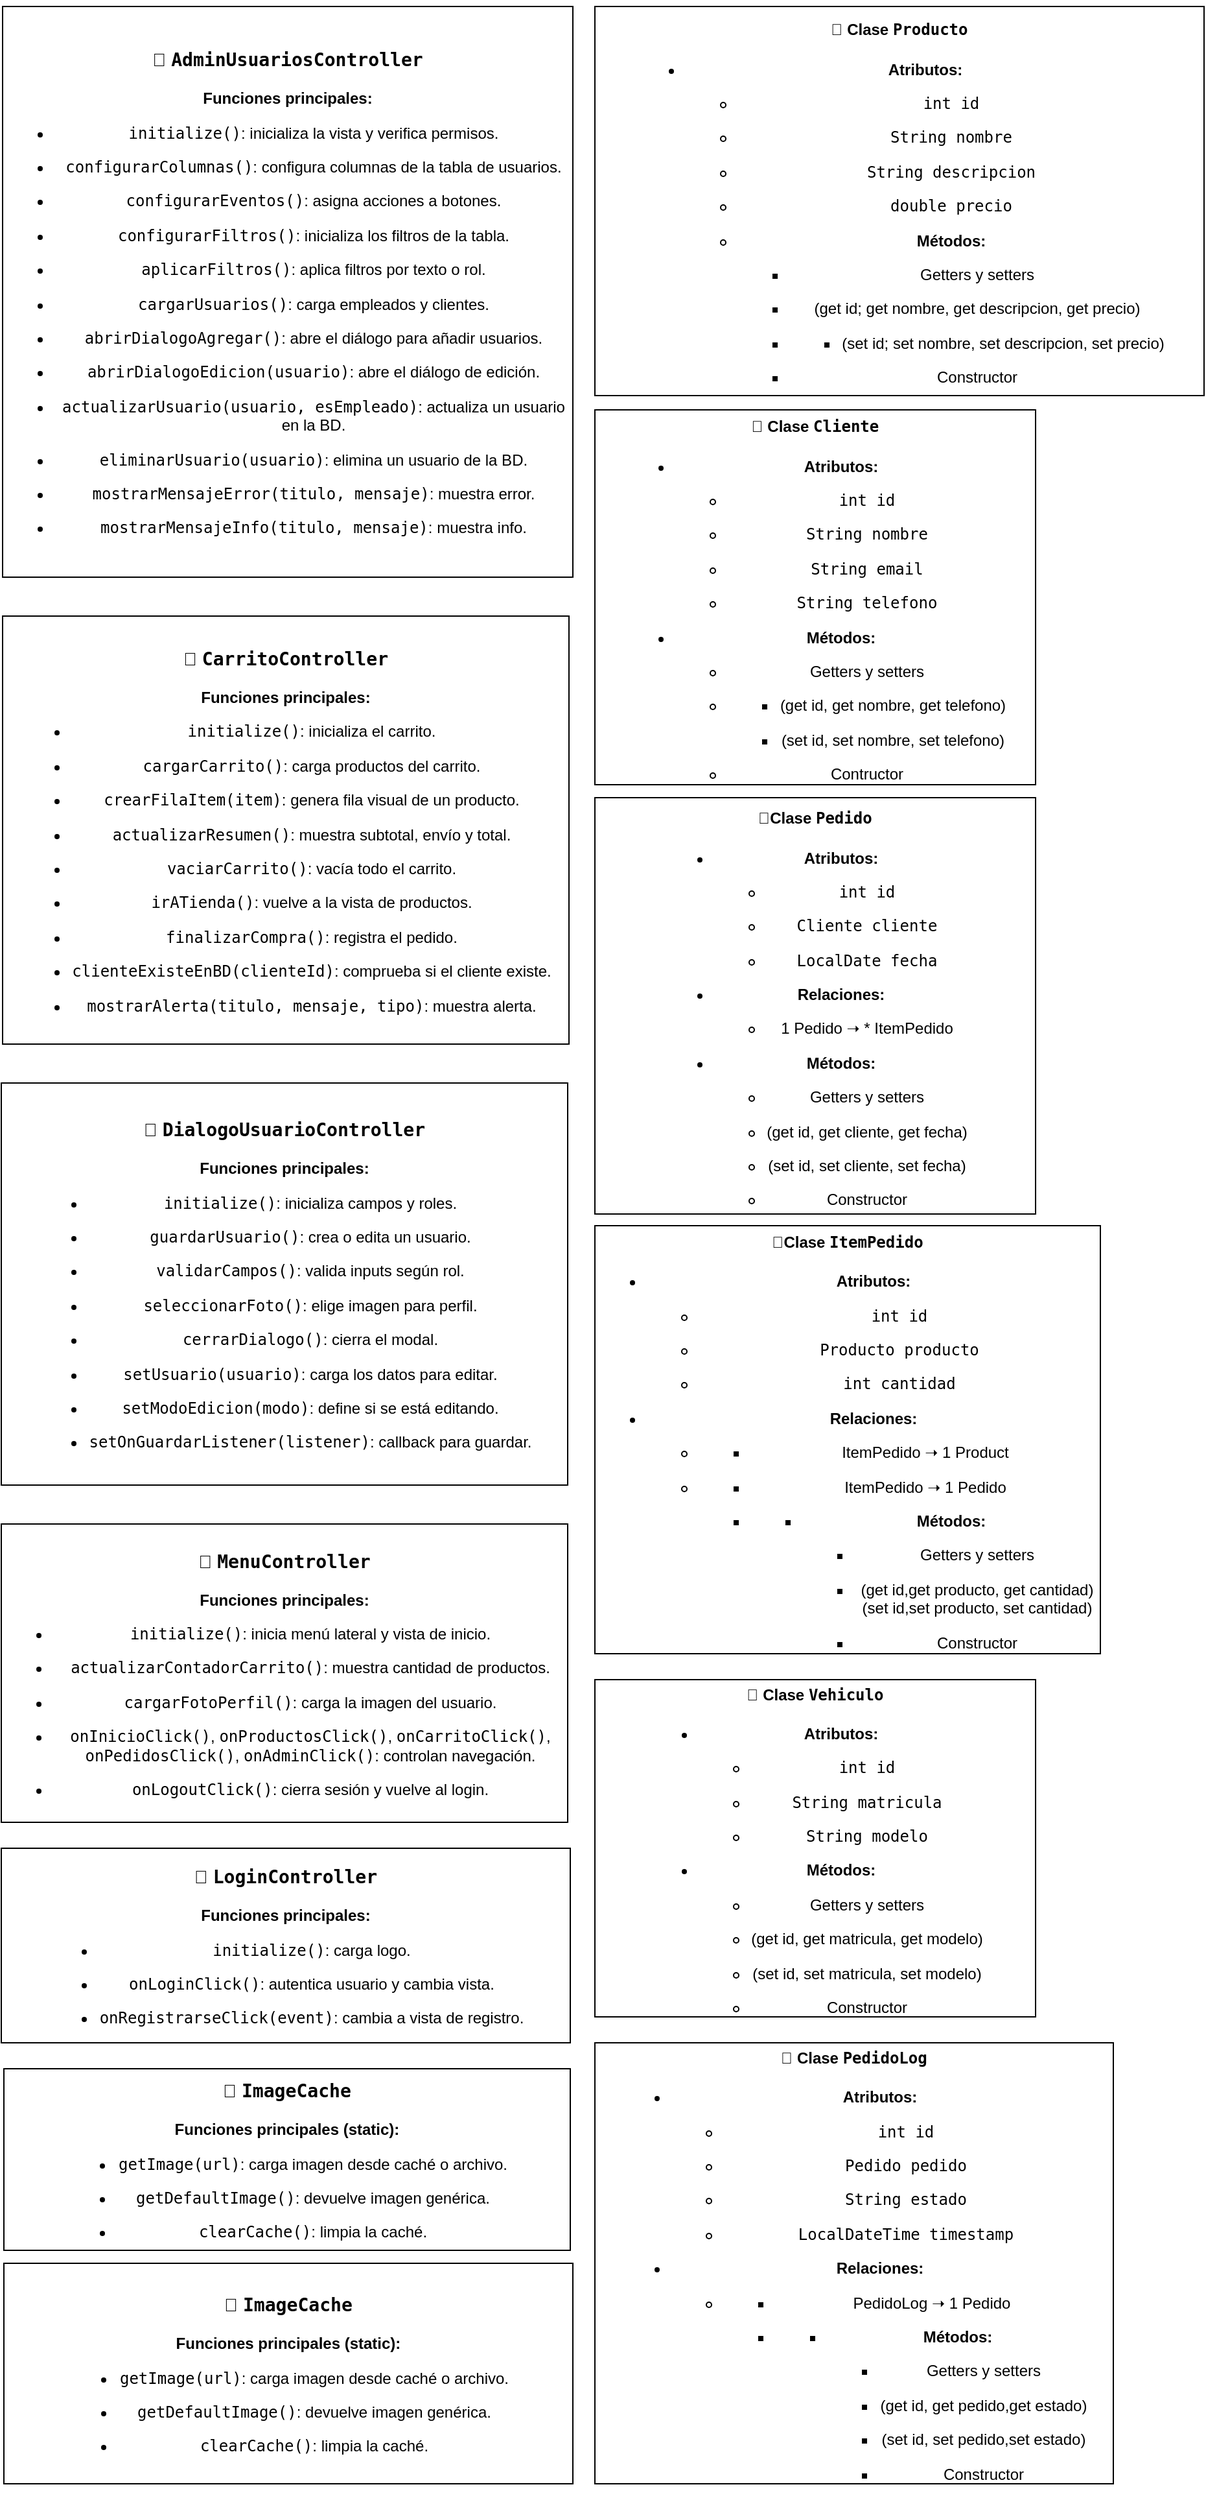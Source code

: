 <mxfile version="27.0.2">
  <diagram name="Página-1" id="1dRYaHKbqxav3jx4JAbZ">
    <mxGraphModel dx="3220" dy="4084" grid="1" gridSize="10" guides="1" tooltips="1" connect="1" arrows="1" fold="1" page="1" pageScale="1" pageWidth="827" pageHeight="1169" math="0" shadow="0">
      <root>
        <mxCell id="0" />
        <mxCell id="1" parent="0" />
        <mxCell id="FzE8s1yZVrFRxl1X2ZAz-1" value="&lt;h3 class=&quot;&quot; data-end=&quot;2597&quot; data-start=&quot;2578&quot;&gt;📘 &lt;code data-end=&quot;2597&quot; data-start=&quot;2585&quot;&gt;ImageCache&lt;/code&gt;&lt;/h3&gt;&lt;p class=&quot;&quot; data-end=&quot;2633&quot; data-start=&quot;2598&quot;&gt;&lt;strong data-end=&quot;2633&quot; data-start=&quot;2598&quot;&gt;Funciones principales (static):&lt;/strong&gt;&lt;/p&gt;&lt;ul data-end=&quot;2772&quot; data-start=&quot;2634&quot;&gt;&lt;li class=&quot;&quot; data-end=&quot;2688&quot; data-start=&quot;2634&quot;&gt;&lt;p class=&quot;&quot; data-end=&quot;2688&quot; data-start=&quot;2636&quot;&gt;&lt;code data-end=&quot;2651&quot; data-start=&quot;2636&quot;&gt;getImage(url)&lt;/code&gt;: carga imagen desde caché o archivo.&lt;/p&gt;&lt;/li&gt;&lt;li class=&quot;&quot; data-end=&quot;2737&quot; data-start=&quot;2689&quot;&gt;&lt;p class=&quot;&quot; data-end=&quot;2737&quot; data-start=&quot;2691&quot;&gt;&lt;code data-end=&quot;2710&quot; data-start=&quot;2691&quot;&gt;getDefaultImage()&lt;/code&gt;: devuelve imagen genérica.&lt;/p&gt;&lt;/li&gt;&lt;li class=&quot;&quot; data-end=&quot;2772&quot; data-start=&quot;2738&quot;&gt;&lt;p class=&quot;&quot; data-end=&quot;2772&quot; data-start=&quot;2740&quot;&gt;&lt;code data-end=&quot;2754&quot; data-start=&quot;2740&quot;&gt;clearCache()&lt;/code&gt;: limpia la caché.&lt;/p&gt;&lt;/li&gt;&lt;/ul&gt;" style="rounded=0;whiteSpace=wrap;html=1;" vertex="1" parent="1">
          <mxGeometry x="-826" y="360" width="439" height="170" as="geometry" />
        </mxCell>
        <mxCell id="FzE8s1yZVrFRxl1X2ZAz-2" value="&lt;h3 class=&quot;&quot; data-end=&quot;228&quot; data-start=&quot;196&quot;&gt;📘 &lt;code data-end=&quot;228&quot; data-start=&quot;203&quot;&gt;AdminUsuariosController&lt;/code&gt;&lt;/h3&gt;&lt;p class=&quot;&quot; data-end=&quot;255&quot; data-start=&quot;229&quot;&gt;&lt;strong data-end=&quot;255&quot; data-start=&quot;229&quot;&gt;Funciones principales:&lt;/strong&gt;&lt;/p&gt;&lt;ul data-end=&quot;974&quot; data-start=&quot;256&quot;&gt;&lt;li class=&quot;&quot; data-end=&quot;314&quot; data-start=&quot;256&quot;&gt;&lt;p class=&quot;&quot; data-end=&quot;314&quot; data-start=&quot;258&quot;&gt;&lt;code data-end=&quot;272&quot; data-start=&quot;258&quot;&gt;initialize()&lt;/code&gt;: inicializa la vista y verifica permisos.&lt;/p&gt;&lt;/li&gt;&lt;li class=&quot;&quot; data-end=&quot;384&quot; data-start=&quot;315&quot;&gt;&lt;p class=&quot;&quot; data-end=&quot;384&quot; data-start=&quot;317&quot;&gt;&lt;code data-end=&quot;339&quot; data-start=&quot;317&quot;&gt;configurarColumnas()&lt;/code&gt;: configura columnas de la tabla de usuarios.&lt;/p&gt;&lt;/li&gt;&lt;li class=&quot;&quot; data-end=&quot;436&quot; data-start=&quot;385&quot;&gt;&lt;p class=&quot;&quot; data-end=&quot;436&quot; data-start=&quot;387&quot;&gt;&lt;code data-end=&quot;408&quot; data-start=&quot;387&quot;&gt;configurarEventos()&lt;/code&gt;: asigna acciones a botones.&lt;/p&gt;&lt;/li&gt;&lt;li class=&quot;&quot; data-end=&quot;497&quot; data-start=&quot;437&quot;&gt;&lt;p class=&quot;&quot; data-end=&quot;497&quot; data-start=&quot;439&quot;&gt;&lt;code data-end=&quot;460&quot; data-start=&quot;439&quot;&gt;configurarFiltros()&lt;/code&gt;: inicializa los filtros de la tabla.&lt;/p&gt;&lt;/li&gt;&lt;li class=&quot;&quot; data-end=&quot;551&quot; data-start=&quot;498&quot;&gt;&lt;p class=&quot;&quot; data-end=&quot;551&quot; data-start=&quot;500&quot;&gt;&lt;code data-end=&quot;518&quot; data-start=&quot;500&quot;&gt;aplicarFiltros()&lt;/code&gt;: aplica filtros por texto o rol.&lt;/p&gt;&lt;/li&gt;&lt;li class=&quot;&quot; data-end=&quot;601&quot; data-start=&quot;552&quot;&gt;&lt;p class=&quot;&quot; data-end=&quot;601&quot; data-start=&quot;554&quot;&gt;&lt;code data-end=&quot;572&quot; data-start=&quot;554&quot;&gt;cargarUsuarios()&lt;/code&gt;: carga empleados y clientes.&lt;/p&gt;&lt;/li&gt;&lt;li class=&quot;&quot; data-end=&quot;666&quot; data-start=&quot;602&quot;&gt;&lt;p class=&quot;&quot; data-end=&quot;666&quot; data-start=&quot;604&quot;&gt;&lt;code data-end=&quot;627&quot; data-start=&quot;604&quot;&gt;abrirDialogoAgregar()&lt;/code&gt;: abre el diálogo para añadir usuarios.&lt;/p&gt;&lt;/li&gt;&lt;li class=&quot;&quot; data-end=&quot;728&quot; data-start=&quot;667&quot;&gt;&lt;p class=&quot;&quot; data-end=&quot;728&quot; data-start=&quot;669&quot;&gt;&lt;code data-end=&quot;699&quot; data-start=&quot;669&quot;&gt;abrirDialogoEdicion(usuario)&lt;/code&gt;: abre el diálogo de edición.&lt;/p&gt;&lt;/li&gt;&lt;li class=&quot;&quot; data-end=&quot;803&quot; data-start=&quot;729&quot;&gt;&lt;p class=&quot;&quot; data-end=&quot;803&quot; data-start=&quot;731&quot;&gt;&lt;code data-end=&quot;771&quot; data-start=&quot;731&quot;&gt;actualizarUsuario(usuario, esEmpleado)&lt;/code&gt;: actualiza un usuario en la BD.&lt;/p&gt;&lt;/li&gt;&lt;li class=&quot;&quot; data-end=&quot;862&quot; data-start=&quot;804&quot;&gt;&lt;p class=&quot;&quot; data-end=&quot;862&quot; data-start=&quot;806&quot;&gt;&lt;code data-end=&quot;832&quot; data-start=&quot;806&quot;&gt;eliminarUsuario(usuario)&lt;/code&gt;: elimina un usuario de la BD.&lt;/p&gt;&lt;/li&gt;&lt;li class=&quot;&quot; data-end=&quot;919&quot; data-start=&quot;863&quot;&gt;&lt;p class=&quot;&quot; data-end=&quot;919&quot; data-start=&quot;865&quot;&gt;&lt;code data-end=&quot;903&quot; data-start=&quot;865&quot;&gt;mostrarMensajeError(titulo, mensaje)&lt;/code&gt;: muestra error.&lt;/p&gt;&lt;/li&gt;&lt;li class=&quot;&quot; data-end=&quot;974&quot; data-start=&quot;920&quot;&gt;&lt;p class=&quot;&quot; data-end=&quot;974&quot; data-start=&quot;922&quot;&gt;&lt;code data-end=&quot;959&quot; data-start=&quot;922&quot;&gt;mostrarMensajeInfo(titulo, mensaje)&lt;/code&gt;: muestra info.&lt;/p&gt;&lt;/li&gt;&lt;/ul&gt;" style="rounded=0;whiteSpace=wrap;html=1;" vertex="1" parent="1">
          <mxGeometry x="-827" y="-1380" width="440" height="440" as="geometry" />
        </mxCell>
        <mxCell id="FzE8s1yZVrFRxl1X2ZAz-3" value="&lt;h3 class=&quot;&quot; data-end=&quot;1007&quot; data-start=&quot;981&quot;&gt;📘 &lt;code data-end=&quot;1007&quot; data-start=&quot;988&quot;&gt;CarritoController&lt;/code&gt;&lt;/h3&gt;&lt;p class=&quot;&quot; data-end=&quot;1034&quot; data-start=&quot;1008&quot;&gt;&lt;strong data-end=&quot;1034&quot; data-start=&quot;1008&quot;&gt;Funciones principales:&lt;/strong&gt;&lt;/p&gt;&lt;ul data-end=&quot;1503&quot; data-start=&quot;1035&quot;&gt;&lt;li class=&quot;&quot; data-end=&quot;1075&quot; data-start=&quot;1035&quot;&gt;&lt;p class=&quot;&quot; data-end=&quot;1075&quot; data-start=&quot;1037&quot;&gt;&lt;code data-end=&quot;1051&quot; data-start=&quot;1037&quot;&gt;initialize()&lt;/code&gt;: inicializa el carrito.&lt;/p&gt;&lt;/li&gt;&lt;li class=&quot;&quot; data-end=&quot;1125&quot; data-start=&quot;1076&quot;&gt;&lt;p class=&quot;&quot; data-end=&quot;1125&quot; data-start=&quot;1078&quot;&gt;&lt;code data-end=&quot;1095&quot; data-start=&quot;1078&quot;&gt;cargarCarrito()&lt;/code&gt;: carga productos del carrito.&lt;/p&gt;&lt;/li&gt;&lt;li class=&quot;&quot; data-end=&quot;1185&quot; data-start=&quot;1126&quot;&gt;&lt;p class=&quot;&quot; data-end=&quot;1185&quot; data-start=&quot;1128&quot;&gt;&lt;code data-end=&quot;1149&quot; data-start=&quot;1128&quot;&gt;crearFilaItem(item)&lt;/code&gt;: genera fila visual de un producto.&lt;/p&gt;&lt;/li&gt;&lt;li class=&quot;&quot; data-end=&quot;1243&quot; data-start=&quot;1186&quot;&gt;&lt;p class=&quot;&quot; data-end=&quot;1243&quot; data-start=&quot;1188&quot;&gt;&lt;code data-end=&quot;1209&quot; data-start=&quot;1188&quot;&gt;actualizarResumen()&lt;/code&gt;: muestra subtotal, envío y total.&lt;/p&gt;&lt;/li&gt;&lt;li class=&quot;&quot; data-end=&quot;1287&quot; data-start=&quot;1244&quot;&gt;&lt;p class=&quot;&quot; data-end=&quot;1287&quot; data-start=&quot;1246&quot;&gt;&lt;code data-end=&quot;1263&quot; data-start=&quot;1246&quot;&gt;vaciarCarrito()&lt;/code&gt;: vacía todo el carrito.&lt;/p&gt;&lt;/li&gt;&lt;li class=&quot;&quot; data-end=&quot;1336&quot; data-start=&quot;1288&quot;&gt;&lt;p class=&quot;&quot; data-end=&quot;1336&quot; data-start=&quot;1290&quot;&gt;&lt;code data-end=&quot;1303&quot; data-start=&quot;1290&quot;&gt;irATienda()&lt;/code&gt;: vuelve a la vista de productos.&lt;/p&gt;&lt;/li&gt;&lt;li class=&quot;&quot; data-end=&quot;1379&quot; data-start=&quot;1337&quot;&gt;&lt;p class=&quot;&quot; data-end=&quot;1379&quot; data-start=&quot;1339&quot;&gt;&lt;code data-end=&quot;1358&quot; data-start=&quot;1339&quot;&gt;finalizarCompra()&lt;/code&gt;: registra el pedido.&lt;/p&gt;&lt;/li&gt;&lt;li class=&quot;&quot; data-end=&quot;1445&quot; data-start=&quot;1380&quot;&gt;&lt;p class=&quot;&quot; data-end=&quot;1445&quot; data-start=&quot;1382&quot;&gt;&lt;code data-end=&quot;1412&quot; data-start=&quot;1382&quot;&gt;clienteExisteEnBD(clienteId)&lt;/code&gt;: comprueba si el cliente existe.&lt;/p&gt;&lt;/li&gt;&lt;li class=&quot;&quot; data-end=&quot;1503&quot; data-start=&quot;1446&quot;&gt;&lt;p class=&quot;&quot; data-end=&quot;1503&quot; data-start=&quot;1448&quot;&gt;&lt;code data-end=&quot;1486&quot; data-start=&quot;1448&quot;&gt;mostrarAlerta(titulo, mensaje, tipo)&lt;/code&gt;: muestra alerta.&lt;/p&gt;&lt;/li&gt;&lt;/ul&gt;" style="rounded=0;whiteSpace=wrap;html=1;" vertex="1" parent="1">
          <mxGeometry x="-827" y="-910" width="437" height="330" as="geometry" />
        </mxCell>
        <mxCell id="FzE8s1yZVrFRxl1X2ZAz-6" value="&lt;h3 class=&quot;&quot; data-end=&quot;1543&quot; data-start=&quot;1510&quot;&gt;📘 &lt;code data-end=&quot;1543&quot; data-start=&quot;1517&quot;&gt;DialogoUsuarioController&lt;/code&gt;&lt;/h3&gt;&lt;p class=&quot;&quot; data-end=&quot;1570&quot; data-start=&quot;1544&quot;&gt;&lt;strong data-end=&quot;1570&quot; data-start=&quot;1544&quot;&gt;Funciones principales:&lt;/strong&gt;&lt;/p&gt;&lt;ul data-end=&quot;1962&quot; data-start=&quot;1571&quot;&gt;&lt;li class=&quot;&quot; data-end=&quot;1615&quot; data-start=&quot;1571&quot;&gt;&lt;p class=&quot;&quot; data-end=&quot;1615&quot; data-start=&quot;1573&quot;&gt;&lt;code data-end=&quot;1587&quot; data-start=&quot;1573&quot;&gt;initialize()&lt;/code&gt;: inicializa campos y roles.&lt;/p&gt;&lt;/li&gt;&lt;li class=&quot;&quot; data-end=&quot;1662&quot; data-start=&quot;1616&quot;&gt;&lt;p class=&quot;&quot; data-end=&quot;1662&quot; data-start=&quot;1618&quot;&gt;&lt;code data-end=&quot;1636&quot; data-start=&quot;1618&quot;&gt;guardarUsuario()&lt;/code&gt;: crea o edita un usuario.&lt;/p&gt;&lt;/li&gt;&lt;li class=&quot;&quot; data-end=&quot;1708&quot; data-start=&quot;1663&quot;&gt;&lt;p class=&quot;&quot; data-end=&quot;1708&quot; data-start=&quot;1665&quot;&gt;&lt;code data-end=&quot;1682&quot; data-start=&quot;1665&quot;&gt;validarCampos()&lt;/code&gt;: valida inputs según rol.&lt;/p&gt;&lt;/li&gt;&lt;li class=&quot;&quot; data-end=&quot;1757&quot; data-start=&quot;1709&quot;&gt;&lt;p class=&quot;&quot; data-end=&quot;1757&quot; data-start=&quot;1711&quot;&gt;&lt;code data-end=&quot;1730&quot; data-start=&quot;1711&quot;&gt;seleccionarFoto()&lt;/code&gt;: elige imagen para perfil.&lt;/p&gt;&lt;/li&gt;&lt;li class=&quot;&quot; data-end=&quot;1795&quot; data-start=&quot;1758&quot;&gt;&lt;p class=&quot;&quot; data-end=&quot;1795&quot; data-start=&quot;1760&quot;&gt;&lt;code data-end=&quot;1777&quot; data-start=&quot;1760&quot;&gt;cerrarDialogo()&lt;/code&gt;: cierra el modal.&lt;/p&gt;&lt;/li&gt;&lt;li class=&quot;&quot; data-end=&quot;1849&quot; data-start=&quot;1796&quot;&gt;&lt;p class=&quot;&quot; data-end=&quot;1849&quot; data-start=&quot;1798&quot;&gt;&lt;code data-end=&quot;1819&quot; data-start=&quot;1798&quot;&gt;setUsuario(usuario)&lt;/code&gt;: carga los datos para editar.&lt;/p&gt;&lt;/li&gt;&lt;li class=&quot;&quot; data-end=&quot;1903&quot; data-start=&quot;1850&quot;&gt;&lt;p class=&quot;&quot; data-end=&quot;1903&quot; data-start=&quot;1852&quot;&gt;&lt;code data-end=&quot;1874&quot; data-start=&quot;1852&quot;&gt;setModoEdicion(modo)&lt;/code&gt;: define si se está editando.&lt;/p&gt;&lt;/li&gt;&lt;li class=&quot;&quot; data-end=&quot;1962&quot; data-start=&quot;1904&quot;&gt;&lt;p class=&quot;&quot; data-end=&quot;1962&quot; data-start=&quot;1906&quot;&gt;&lt;code data-end=&quot;1938&quot; data-start=&quot;1906&quot;&gt;setOnGuardarListener(listener)&lt;/code&gt;: callback para guardar.&lt;/p&gt;&lt;/li&gt;&lt;/ul&gt;" style="rounded=0;whiteSpace=wrap;html=1;" vertex="1" parent="1">
          <mxGeometry x="-828" y="-550" width="437" height="310" as="geometry" />
        </mxCell>
        <mxCell id="FzE8s1yZVrFRxl1X2ZAz-8" value="&lt;h3 class=&quot;&quot; data-end=&quot;1992&quot; data-start=&quot;1969&quot;&gt;📘 &lt;code data-end=&quot;1992&quot; data-start=&quot;1976&quot;&gt;MenuController&lt;/code&gt;&lt;/h3&gt;&lt;p class=&quot;&quot; data-end=&quot;2019&quot; data-start=&quot;1993&quot;&gt;&lt;strong data-end=&quot;2019&quot; data-start=&quot;1993&quot;&gt;Funciones principales:&lt;/strong&gt;&lt;/p&gt;&lt;ul data-end=&quot;2370&quot; data-start=&quot;2020&quot;&gt;&lt;li class=&quot;&quot; data-end=&quot;2076&quot; data-start=&quot;2020&quot;&gt;&lt;p class=&quot;&quot; data-end=&quot;2076&quot; data-start=&quot;2022&quot;&gt;&lt;code data-end=&quot;2036&quot; data-start=&quot;2022&quot;&gt;initialize()&lt;/code&gt;: inicia menú lateral y vista de inicio.&lt;/p&gt;&lt;/li&gt;&lt;li class=&quot;&quot; data-end=&quot;2140&quot; data-start=&quot;2077&quot;&gt;&lt;p class=&quot;&quot; data-end=&quot;2140&quot; data-start=&quot;2079&quot;&gt;&lt;code data-end=&quot;2108&quot; data-start=&quot;2079&quot;&gt;actualizarContadorCarrito()&lt;/code&gt;: muestra cantidad de productos.&lt;/p&gt;&lt;/li&gt;&lt;li class=&quot;&quot; data-end=&quot;2193&quot; data-start=&quot;2141&quot;&gt;&lt;p class=&quot;&quot; data-end=&quot;2193&quot; data-start=&quot;2143&quot;&gt;&lt;code data-end=&quot;2163&quot; data-start=&quot;2143&quot;&gt;cargarFotoPerfil()&lt;/code&gt;: carga la imagen del usuario.&lt;/p&gt;&lt;/li&gt;&lt;li class=&quot;&quot; data-end=&quot;2316&quot; data-start=&quot;2194&quot;&gt;&lt;p class=&quot;&quot; data-end=&quot;2316&quot; data-start=&quot;2196&quot;&gt;&lt;code data-end=&quot;2213&quot; data-start=&quot;2196&quot;&gt;onInicioClick()&lt;/code&gt;, &lt;code data-end=&quot;2235&quot; data-start=&quot;2215&quot;&gt;onProductosClick()&lt;/code&gt;, &lt;code data-end=&quot;2255&quot; data-start=&quot;2237&quot;&gt;onCarritoClick()&lt;/code&gt;, &lt;code data-end=&quot;2275&quot; data-start=&quot;2257&quot;&gt;onPedidosClick()&lt;/code&gt;, &lt;code data-end=&quot;2293&quot; data-start=&quot;2277&quot;&gt;onAdminClick()&lt;/code&gt;: controlan navegación.&lt;/p&gt;&lt;/li&gt;&lt;li class=&quot;&quot; data-end=&quot;2370&quot; data-start=&quot;2317&quot;&gt;&lt;p class=&quot;&quot; data-end=&quot;2370&quot; data-start=&quot;2319&quot;&gt;&lt;code data-end=&quot;2336&quot; data-start=&quot;2319&quot;&gt;onLogoutClick()&lt;/code&gt;: cierra sesión y vuelve al login.&lt;/p&gt;&lt;/li&gt;&lt;/ul&gt;" style="rounded=0;whiteSpace=wrap;html=1;" vertex="1" parent="1">
          <mxGeometry x="-828" y="-210" width="437" height="230" as="geometry" />
        </mxCell>
        <mxCell id="FzE8s1yZVrFRxl1X2ZAz-9" value="&lt;h3 class=&quot;&quot; data-end=&quot;2401&quot; data-start=&quot;2377&quot;&gt;📘 &lt;code data-end=&quot;2401&quot; data-start=&quot;2384&quot;&gt;LoginController&lt;/code&gt;&lt;/h3&gt;&lt;p class=&quot;&quot; data-end=&quot;2428&quot; data-start=&quot;2402&quot;&gt;&lt;strong data-end=&quot;2428&quot; data-start=&quot;2402&quot;&gt;Funciones principales:&lt;/strong&gt;&lt;/p&gt;&lt;ul data-end=&quot;2571&quot; data-start=&quot;2429&quot;&gt;&lt;li class=&quot;&quot; data-end=&quot;2458&quot; data-start=&quot;2429&quot;&gt;&lt;p class=&quot;&quot; data-end=&quot;2458&quot; data-start=&quot;2431&quot;&gt;&lt;code data-end=&quot;2445&quot; data-start=&quot;2431&quot;&gt;initialize()&lt;/code&gt;: carga logo.&lt;/p&gt;&lt;/li&gt;&lt;li class=&quot;&quot; data-end=&quot;2512&quot; data-start=&quot;2459&quot;&gt;&lt;p class=&quot;&quot; data-end=&quot;2512&quot; data-start=&quot;2461&quot;&gt;&lt;code data-end=&quot;2477&quot; data-start=&quot;2461&quot;&gt;onLoginClick()&lt;/code&gt;: autentica usuario y cambia vista.&lt;/p&gt;&lt;/li&gt;&lt;li class=&quot;&quot; data-end=&quot;2571&quot; data-start=&quot;2513&quot;&gt;&lt;p class=&quot;&quot; data-end=&quot;2571&quot; data-start=&quot;2515&quot;&gt;&lt;code data-end=&quot;2542&quot; data-start=&quot;2515&quot;&gt;onRegistrarseClick(event)&lt;/code&gt;: cambia a vista de registro.&lt;/p&gt;&lt;/li&gt;&lt;/ul&gt;" style="rounded=0;whiteSpace=wrap;html=1;" vertex="1" parent="1">
          <mxGeometry x="-828" y="40" width="439" height="150" as="geometry" />
        </mxCell>
        <mxCell id="FzE8s1yZVrFRxl1X2ZAz-10" value="&lt;h3 class=&quot;&quot; data-end=&quot;2597&quot; data-start=&quot;2578&quot;&gt;📘 &lt;code data-end=&quot;2597&quot; data-start=&quot;2585&quot;&gt;ImageCache&lt;/code&gt;&lt;/h3&gt;&lt;p class=&quot;&quot; data-end=&quot;2633&quot; data-start=&quot;2598&quot;&gt;&lt;strong data-end=&quot;2633&quot; data-start=&quot;2598&quot;&gt;Funciones principales (static):&lt;/strong&gt;&lt;/p&gt;&lt;ul data-end=&quot;2772&quot; data-start=&quot;2634&quot;&gt;&lt;li class=&quot;&quot; data-end=&quot;2688&quot; data-start=&quot;2634&quot;&gt;&lt;p class=&quot;&quot; data-end=&quot;2688&quot; data-start=&quot;2636&quot;&gt;&lt;code data-end=&quot;2651&quot; data-start=&quot;2636&quot;&gt;getImage(url)&lt;/code&gt;: carga imagen desde caché o archivo.&lt;/p&gt;&lt;/li&gt;&lt;li class=&quot;&quot; data-end=&quot;2737&quot; data-start=&quot;2689&quot;&gt;&lt;p class=&quot;&quot; data-end=&quot;2737&quot; data-start=&quot;2691&quot;&gt;&lt;code data-end=&quot;2710&quot; data-start=&quot;2691&quot;&gt;getDefaultImage()&lt;/code&gt;: devuelve imagen genérica.&lt;/p&gt;&lt;/li&gt;&lt;li class=&quot;&quot; data-end=&quot;2772&quot; data-start=&quot;2738&quot;&gt;&lt;p class=&quot;&quot; data-end=&quot;2772&quot; data-start=&quot;2740&quot;&gt;&lt;code data-end=&quot;2754&quot; data-start=&quot;2740&quot;&gt;clearCache()&lt;/code&gt;: limpia la caché.&lt;/p&gt;&lt;/li&gt;&lt;/ul&gt;" style="rounded=0;whiteSpace=wrap;html=1;" vertex="1" parent="1">
          <mxGeometry x="-826" y="210" width="437" height="140" as="geometry" />
        </mxCell>
        <mxCell id="FzE8s1yZVrFRxl1X2ZAz-11" value="&lt;h4 class=&quot;&quot; data-end=&quot;341&quot; data-start=&quot;317&quot;&gt;📘 Clase &lt;code data-end=&quot;341&quot; data-start=&quot;331&quot;&gt;Producto&lt;/code&gt;&lt;/h4&gt;&lt;ul data-end=&quot;473&quot; data-start=&quot;342&quot;&gt;&lt;li class=&quot;&quot; data-end=&quot;436&quot; data-start=&quot;342&quot;&gt;&lt;p class=&quot;&quot; data-end=&quot;358&quot; data-start=&quot;344&quot;&gt;&lt;strong data-end=&quot;358&quot; data-start=&quot;344&quot;&gt;Atributos:&lt;/strong&gt;&lt;/p&gt;&lt;ul data-end=&quot;436&quot; data-start=&quot;361&quot;&gt;&lt;li class=&quot;&quot; data-end=&quot;371&quot; data-start=&quot;361&quot;&gt;&lt;p class=&quot;&quot; data-end=&quot;371&quot; data-start=&quot;363&quot;&gt;&lt;code data-end=&quot;371&quot; data-start=&quot;363&quot;&gt;int id&lt;/code&gt;&lt;/p&gt;&lt;/li&gt;&lt;li class=&quot;&quot; data-end=&quot;391&quot; data-start=&quot;374&quot;&gt;&lt;p class=&quot;&quot; data-end=&quot;391&quot; data-start=&quot;376&quot;&gt;&lt;code data-end=&quot;391&quot; data-start=&quot;376&quot;&gt;String nombre&lt;/code&gt;&lt;/p&gt;&lt;/li&gt;&lt;li class=&quot;&quot; data-end=&quot;416&quot; data-start=&quot;394&quot;&gt;&lt;p class=&quot;&quot; data-end=&quot;416&quot; data-start=&quot;396&quot;&gt;&lt;code data-end=&quot;416&quot; data-start=&quot;396&quot;&gt;String descripcion&lt;/code&gt;&lt;/p&gt;&lt;/li&gt;&lt;li class=&quot;&quot; data-end=&quot;436&quot; data-start=&quot;419&quot;&gt;&lt;p class=&quot;&quot; data-end=&quot;436&quot; data-start=&quot;421&quot;&gt;&lt;code data-end=&quot;436&quot; data-start=&quot;421&quot;&gt;double precio&lt;/code&gt;&lt;/p&gt;&lt;/li&gt;&lt;li class=&quot;&quot; data-end=&quot;436&quot; data-start=&quot;419&quot;&gt;&lt;p class=&quot;&quot; data-end=&quot;451&quot; data-start=&quot;439&quot;&gt;&lt;strong data-end=&quot;451&quot; data-start=&quot;439&quot;&gt;Métodos:&lt;/strong&gt;&lt;/p&gt;&lt;ul data-end=&quot;473&quot; data-start=&quot;454&quot;&gt;&lt;li class=&quot;&quot; data-end=&quot;473&quot; data-start=&quot;454&quot;&gt;&lt;p class=&quot;&quot; data-end=&quot;473&quot; data-start=&quot;456&quot;&gt;Getters y setters&lt;/p&gt;&lt;/li&gt;&lt;li class=&quot;&quot; data-end=&quot;473&quot; data-start=&quot;454&quot;&gt;&lt;p class=&quot;&quot; data-end=&quot;473&quot; data-start=&quot;456&quot;&gt;(get id; get nombre, get descripcion, get precio)&lt;/p&gt;&lt;/li&gt;&lt;li class=&quot;&quot; data-end=&quot;473&quot; data-start=&quot;454&quot;&gt;&lt;ul data-end=&quot;473&quot; data-start=&quot;454&quot;&gt;&lt;li class=&quot;&quot; data-end=&quot;473&quot; data-start=&quot;454&quot;&gt;&lt;p class=&quot;&quot; data-end=&quot;473&quot; data-start=&quot;456&quot;&gt;(set id; set nombre, set descripcion, set precio)&lt;/p&gt;&lt;/li&gt;&lt;/ul&gt;&lt;/li&gt;&lt;li class=&quot;&quot; data-end=&quot;473&quot; data-start=&quot;454&quot;&gt;&lt;p class=&quot;&quot; data-end=&quot;473&quot; data-start=&quot;456&quot;&gt;Constructor&lt;/p&gt;&lt;/li&gt;&lt;/ul&gt;&lt;/li&gt;&lt;/ul&gt;&lt;/li&gt;&lt;/ul&gt;" style="rounded=0;whiteSpace=wrap;html=1;" vertex="1" parent="1">
          <mxGeometry x="-370" y="-1380" width="470" height="300" as="geometry" />
        </mxCell>
        <mxCell id="FzE8s1yZVrFRxl1X2ZAz-12" value="&lt;h4 class=&quot;&quot; data-end=&quot;498&quot; data-start=&quot;475&quot;&gt;📘 Clase &lt;code data-end=&quot;498&quot; data-start=&quot;489&quot;&gt;Cliente&lt;/code&gt;&lt;/h4&gt;&lt;ul data-end=&quot;626&quot; data-start=&quot;499&quot;&gt;&lt;li class=&quot;&quot; data-end=&quot;589&quot; data-start=&quot;499&quot;&gt;&lt;p class=&quot;&quot; data-end=&quot;515&quot; data-start=&quot;501&quot;&gt;&lt;strong data-end=&quot;515&quot; data-start=&quot;501&quot;&gt;Atributos:&lt;/strong&gt;&lt;/p&gt;&lt;ul data-end=&quot;589&quot; data-start=&quot;518&quot;&gt;&lt;li class=&quot;&quot; data-end=&quot;528&quot; data-start=&quot;518&quot;&gt;&lt;p class=&quot;&quot; data-end=&quot;528&quot; data-start=&quot;520&quot;&gt;&lt;code data-end=&quot;528&quot; data-start=&quot;520&quot;&gt;int id&lt;/code&gt;&lt;/p&gt;&lt;/li&gt;&lt;li class=&quot;&quot; data-end=&quot;548&quot; data-start=&quot;531&quot;&gt;&lt;p class=&quot;&quot; data-end=&quot;548&quot; data-start=&quot;533&quot;&gt;&lt;code data-end=&quot;548&quot; data-start=&quot;533&quot;&gt;String nombre&lt;/code&gt;&lt;/p&gt;&lt;/li&gt;&lt;li class=&quot;&quot; data-end=&quot;567&quot; data-start=&quot;551&quot;&gt;&lt;p class=&quot;&quot; data-end=&quot;567&quot; data-start=&quot;553&quot;&gt;&lt;code data-end=&quot;567&quot; data-start=&quot;553&quot;&gt;String email&lt;/code&gt;&lt;/p&gt;&lt;/li&gt;&lt;li class=&quot;&quot; data-end=&quot;589&quot; data-start=&quot;570&quot;&gt;&lt;p class=&quot;&quot; data-end=&quot;589&quot; data-start=&quot;572&quot;&gt;&lt;code data-end=&quot;589&quot; data-start=&quot;572&quot;&gt;String telefono&lt;/code&gt;&lt;/p&gt;&lt;/li&gt;&lt;/ul&gt;&lt;/li&gt;&lt;li class=&quot;&quot; data-end=&quot;626&quot; data-start=&quot;590&quot;&gt;&lt;p class=&quot;&quot; data-end=&quot;604&quot; data-start=&quot;592&quot;&gt;&lt;strong data-end=&quot;604&quot; data-start=&quot;592&quot;&gt;Métodos:&lt;/strong&gt;&lt;/p&gt;&lt;ul data-end=&quot;626&quot; data-start=&quot;607&quot;&gt;&lt;li class=&quot;&quot; data-end=&quot;626&quot; data-start=&quot;607&quot;&gt;&lt;p class=&quot;&quot; data-end=&quot;626&quot; data-start=&quot;609&quot;&gt;Getters y setters&lt;/p&gt;&lt;/li&gt;&lt;li class=&quot;&quot; data-end=&quot;626&quot; data-start=&quot;607&quot;&gt;&lt;ul data-end=&quot;807&quot; data-start=&quot;788&quot;&gt;&lt;li class=&quot;&quot; data-end=&quot;807&quot; data-start=&quot;788&quot;&gt;&lt;p class=&quot;&quot; data-end=&quot;807&quot; data-start=&quot;790&quot;&gt;(get id, get nombre, get telefono)&lt;/p&gt;&lt;/li&gt;&lt;li class=&quot;&quot; data-end=&quot;807&quot; data-start=&quot;788&quot;&gt;&lt;p class=&quot;&quot; data-end=&quot;807&quot; data-start=&quot;790&quot;&gt;&lt;span style=&quot;background-color: transparent; color: light-dark(rgb(0, 0, 0), rgb(255, 255, 255));&quot;&gt;(set id, set nombre, set telefono)&lt;/span&gt;&lt;/p&gt;&lt;/li&gt;&lt;/ul&gt;&lt;/li&gt;&lt;li class=&quot;&quot; data-end=&quot;626&quot; data-start=&quot;607&quot;&gt;&lt;p class=&quot;&quot; data-end=&quot;626&quot; data-start=&quot;609&quot;&gt;Contructor&lt;/p&gt;&lt;/li&gt;&lt;/ul&gt;&lt;/li&gt;&lt;/ul&gt;" style="rounded=0;whiteSpace=wrap;html=1;" vertex="1" parent="1">
          <mxGeometry x="-370" y="-1069" width="340" height="289" as="geometry" />
        </mxCell>
        <mxCell id="FzE8s1yZVrFRxl1X2ZAz-14" value="&lt;h4 class=&quot;&quot; data-end=&quot;650&quot; data-start=&quot;628&quot;&gt;&lt;span style=&quot;background-color: transparent; color: light-dark(rgb(0, 0, 0), rgb(255, 255, 255)); font-weight: normal;&quot;&gt;📘&lt;/span&gt;Clase &lt;code data-end=&quot;650&quot; data-start=&quot;642&quot;&gt;Pedido&lt;/code&gt;&lt;/h4&gt;&lt;ul data-end=&quot;807&quot; data-start=&quot;651&quot;&gt;&lt;li class=&quot;&quot; data-end=&quot;724&quot; data-start=&quot;651&quot;&gt;&lt;p class=&quot;&quot; data-end=&quot;667&quot; data-start=&quot;653&quot;&gt;&lt;strong data-end=&quot;667&quot; data-start=&quot;653&quot;&gt;Atributos:&lt;/strong&gt;&lt;/p&gt;&lt;ul data-end=&quot;724&quot; data-start=&quot;670&quot;&gt;&lt;li class=&quot;&quot; data-end=&quot;680&quot; data-start=&quot;670&quot;&gt;&lt;p class=&quot;&quot; data-end=&quot;680&quot; data-start=&quot;672&quot;&gt;&lt;code data-end=&quot;680&quot; data-start=&quot;672&quot;&gt;int id&lt;/code&gt;&lt;/p&gt;&lt;/li&gt;&lt;li class=&quot;&quot; data-end=&quot;702&quot; data-start=&quot;683&quot;&gt;&lt;p class=&quot;&quot; data-end=&quot;702&quot; data-start=&quot;685&quot;&gt;&lt;code data-end=&quot;702&quot; data-start=&quot;685&quot;&gt;Cliente cliente&lt;/code&gt;&lt;/p&gt;&lt;/li&gt;&lt;li class=&quot;&quot; data-end=&quot;724&quot; data-start=&quot;705&quot;&gt;&lt;p class=&quot;&quot; data-end=&quot;724&quot; data-start=&quot;707&quot;&gt;&lt;code data-end=&quot;724&quot; data-start=&quot;707&quot;&gt;LocalDate fecha&lt;/code&gt;&lt;/p&gt;&lt;/li&gt;&lt;/ul&gt;&lt;/li&gt;&lt;li class=&quot;&quot; data-end=&quot;770&quot; data-start=&quot;725&quot;&gt;&lt;p class=&quot;&quot; data-end=&quot;742&quot; data-start=&quot;727&quot;&gt;&lt;strong data-end=&quot;742&quot; data-start=&quot;727&quot;&gt;Relaciones:&lt;/strong&gt;&lt;/p&gt;&lt;ul data-end=&quot;770&quot; data-start=&quot;745&quot;&gt;&lt;li class=&quot;&quot; data-end=&quot;770&quot; data-start=&quot;745&quot;&gt;&lt;p class=&quot;&quot; data-end=&quot;770&quot; data-start=&quot;747&quot;&gt;1 Pedido ➝ * ItemPedido&lt;/p&gt;&lt;/li&gt;&lt;/ul&gt;&lt;/li&gt;&lt;li class=&quot;&quot; data-end=&quot;807&quot; data-start=&quot;771&quot;&gt;&lt;p class=&quot;&quot; data-end=&quot;785&quot; data-start=&quot;773&quot;&gt;&lt;strong data-end=&quot;785&quot; data-start=&quot;773&quot;&gt;Métodos:&lt;/strong&gt;&lt;/p&gt;&lt;ul data-end=&quot;807&quot; data-start=&quot;788&quot;&gt;&lt;li class=&quot;&quot; data-end=&quot;807&quot; data-start=&quot;788&quot;&gt;&lt;p class=&quot;&quot; data-end=&quot;807&quot; data-start=&quot;790&quot;&gt;Getters y setters&lt;/p&gt;&lt;/li&gt;&lt;li class=&quot;&quot; data-end=&quot;807&quot; data-start=&quot;788&quot;&gt;&lt;p class=&quot;&quot; data-end=&quot;807&quot; data-start=&quot;790&quot;&gt;(get id, get cliente, get fecha)&lt;/p&gt;&lt;/li&gt;&lt;li class=&quot;&quot; data-end=&quot;807&quot; data-start=&quot;788&quot;&gt;&lt;p class=&quot;&quot; data-end=&quot;807&quot; data-start=&quot;790&quot;&gt;&lt;span style=&quot;background-color: transparent; color: light-dark(rgb(0, 0, 0), rgb(255, 255, 255));&quot;&gt;(set id, set cliente, set fecha)&lt;/span&gt;&lt;/p&gt;&lt;/li&gt;&lt;li class=&quot;&quot; data-end=&quot;807&quot; data-start=&quot;788&quot;&gt;&lt;p class=&quot;&quot; data-end=&quot;807&quot; data-start=&quot;790&quot;&gt;Constructor&lt;/p&gt;&lt;/li&gt;&lt;/ul&gt;&lt;/li&gt;&lt;/ul&gt;" style="rounded=0;whiteSpace=wrap;html=1;" vertex="1" parent="1">
          <mxGeometry x="-370" y="-770" width="340" height="321" as="geometry" />
        </mxCell>
        <mxCell id="FzE8s1yZVrFRxl1X2ZAz-15" value="&lt;h4 class=&quot;&quot; data-end=&quot;835&quot; data-start=&quot;809&quot;&gt;&lt;span style=&quot;background-color: transparent; color: light-dark(rgb(0, 0, 0), rgb(255, 255, 255)); font-weight: normal;&quot;&gt;📘&lt;/span&gt;Clase &lt;code data-end=&quot;835&quot; data-start=&quot;823&quot;&gt;ItemPedido&lt;/code&gt;&lt;/h4&gt;&lt;ul data-end=&quot;984&quot; data-start=&quot;836&quot;&gt;&lt;li class=&quot;&quot; data-end=&quot;908&quot; data-start=&quot;836&quot;&gt;&lt;p class=&quot;&quot; data-end=&quot;852&quot; data-start=&quot;838&quot;&gt;&lt;strong data-end=&quot;852&quot; data-start=&quot;838&quot;&gt;Atributos:&lt;/strong&gt;&lt;/p&gt;&lt;ul data-end=&quot;908&quot; data-start=&quot;855&quot;&gt;&lt;li class=&quot;&quot; data-end=&quot;865&quot; data-start=&quot;855&quot;&gt;&lt;p class=&quot;&quot; data-end=&quot;865&quot; data-start=&quot;857&quot;&gt;&lt;code data-end=&quot;865&quot; data-start=&quot;857&quot;&gt;int id&lt;/code&gt;&lt;/p&gt;&lt;/li&gt;&lt;li class=&quot;&quot; data-end=&quot;889&quot; data-start=&quot;868&quot;&gt;&lt;p class=&quot;&quot; data-end=&quot;889&quot; data-start=&quot;870&quot;&gt;&lt;code data-end=&quot;889&quot; data-start=&quot;870&quot;&gt;Producto producto&lt;/code&gt;&lt;/p&gt;&lt;/li&gt;&lt;li class=&quot;&quot; data-end=&quot;908&quot; data-start=&quot;892&quot;&gt;&lt;p class=&quot;&quot; data-end=&quot;908&quot; data-start=&quot;894&quot;&gt;&lt;code data-end=&quot;908&quot; data-start=&quot;894&quot;&gt;int cantidad&lt;/code&gt;&lt;/p&gt;&lt;/li&gt;&lt;/ul&gt;&lt;/li&gt;&lt;li class=&quot;&quot; data-end=&quot;984&quot; data-start=&quot;909&quot;&gt;&lt;p class=&quot;&quot; data-end=&quot;926&quot; data-start=&quot;911&quot;&gt;&lt;strong data-end=&quot;926&quot; data-start=&quot;911&quot;&gt;Relaciones:&lt;/strong&gt;&lt;/p&gt;&lt;ul data-end=&quot;984&quot; data-start=&quot;929&quot;&gt;&lt;li class=&quot;&quot; data-end=&quot;956&quot; data-start=&quot;929&quot;&gt;&lt;ul data-end=&quot;956&quot; data-start=&quot;931&quot;&gt;&lt;li class=&quot;&quot; data-end=&quot;956&quot; data-start=&quot;931&quot;&gt;&lt;p class=&quot;&quot; data-end=&quot;956&quot; data-start=&quot;933&quot;&gt;ItemPedido ➝ 1 Product&lt;/p&gt;&lt;/li&gt;&lt;/ul&gt;&lt;/li&gt;&lt;li class=&quot;&quot; data-end=&quot;984&quot; data-start=&quot;959&quot;&gt;&lt;ul data-end=&quot;984&quot; data-start=&quot;961&quot;&gt;&lt;li class=&quot;&quot; data-end=&quot;984&quot; data-start=&quot;961&quot;&gt;&lt;p class=&quot;&quot; data-end=&quot;984&quot; data-start=&quot;963&quot;&gt;ItemPedido ➝ 1 Pedido&lt;/p&gt;&lt;/li&gt;&lt;li class=&quot;&quot; data-end=&quot;984&quot; data-start=&quot;961&quot;&gt;&lt;ul data-end=&quot;807&quot; data-start=&quot;651&quot;&gt;&lt;li class=&quot;&quot; data-end=&quot;807&quot; data-start=&quot;771&quot;&gt;&lt;p class=&quot;&quot; data-end=&quot;785&quot; data-start=&quot;773&quot;&gt;&lt;strong data-end=&quot;785&quot; data-start=&quot;773&quot;&gt;Métodos:&lt;/strong&gt;&lt;/p&gt;&lt;ul data-end=&quot;807&quot; data-start=&quot;788&quot;&gt;&lt;li class=&quot;&quot; data-end=&quot;807&quot; data-start=&quot;788&quot;&gt;&lt;p class=&quot;&quot; data-end=&quot;807&quot; data-start=&quot;790&quot;&gt;Getters y setters&lt;/p&gt;&lt;/li&gt;&lt;li class=&quot;&quot; data-end=&quot;807&quot; data-start=&quot;788&quot;&gt;&lt;p class=&quot;&quot; data-end=&quot;807&quot; data-start=&quot;790&quot;&gt;(get id,get producto, get cantidad)&lt;span style=&quot;background-color: transparent; color: light-dark(rgb(0, 0, 0), rgb(255, 255, 255));&quot;&gt;(set id,set producto, set cantidad)&lt;/span&gt;&lt;/p&gt;&lt;/li&gt;&lt;li class=&quot;&quot; data-end=&quot;807&quot; data-start=&quot;788&quot;&gt;&lt;p class=&quot;&quot; data-end=&quot;807&quot; data-start=&quot;790&quot;&gt;Constructor&lt;/p&gt;&lt;/li&gt;&lt;/ul&gt;&lt;/li&gt;&lt;/ul&gt;&lt;/li&gt;&lt;/ul&gt;&lt;/li&gt;&lt;/ul&gt;&lt;/li&gt;&lt;/ul&gt;" style="rounded=0;whiteSpace=wrap;html=1;" vertex="1" parent="1">
          <mxGeometry x="-370" y="-440" width="390" height="330" as="geometry" />
        </mxCell>
        <mxCell id="FzE8s1yZVrFRxl1X2ZAz-16" value="&lt;h4 class=&quot;&quot; data-end=&quot;1010&quot; data-start=&quot;986&quot;&gt;📘 Clase &lt;code data-end=&quot;1010&quot; data-start=&quot;1000&quot;&gt;Vehiculo&lt;/code&gt;&lt;/h4&gt;&lt;ul data-end=&quot;1120&quot; data-start=&quot;1011&quot;&gt;&lt;li class=&quot;&quot; data-end=&quot;1083&quot; data-start=&quot;1011&quot;&gt;&lt;p class=&quot;&quot; data-end=&quot;1027&quot; data-start=&quot;1013&quot;&gt;&lt;strong data-end=&quot;1027&quot; data-start=&quot;1013&quot;&gt;Atributos:&lt;/strong&gt;&lt;/p&gt;&lt;ul data-end=&quot;1083&quot; data-start=&quot;1030&quot;&gt;&lt;li class=&quot;&quot; data-end=&quot;1040&quot; data-start=&quot;1030&quot;&gt;&lt;p class=&quot;&quot; data-end=&quot;1040&quot; data-start=&quot;1032&quot;&gt;&lt;code data-end=&quot;1040&quot; data-start=&quot;1032&quot;&gt;int id&lt;/code&gt;&lt;/p&gt;&lt;/li&gt;&lt;li class=&quot;&quot; data-end=&quot;1063&quot; data-start=&quot;1043&quot;&gt;&lt;p class=&quot;&quot; data-end=&quot;1063&quot; data-start=&quot;1045&quot;&gt;&lt;code data-end=&quot;1063&quot; data-start=&quot;1045&quot;&gt;String matricula&lt;/code&gt;&lt;/p&gt;&lt;/li&gt;&lt;li class=&quot;&quot; data-end=&quot;1083&quot; data-start=&quot;1066&quot;&gt;&lt;p class=&quot;&quot; data-end=&quot;1083&quot; data-start=&quot;1068&quot;&gt;&lt;code data-end=&quot;1083&quot; data-start=&quot;1068&quot;&gt;String modelo&lt;/code&gt;&lt;/p&gt;&lt;/li&gt;&lt;/ul&gt;&lt;/li&gt;&lt;li class=&quot;&quot; data-end=&quot;1120&quot; data-start=&quot;1084&quot;&gt;&lt;p class=&quot;&quot; data-end=&quot;1098&quot; data-start=&quot;1086&quot;&gt;&lt;strong data-end=&quot;1098&quot; data-start=&quot;1086&quot;&gt;Métodos:&lt;/strong&gt;&lt;/p&gt;&lt;ul data-end=&quot;1120&quot; data-start=&quot;1101&quot;&gt;&lt;li class=&quot;&quot; data-end=&quot;1120&quot; data-start=&quot;1101&quot;&gt;&lt;p class=&quot;&quot; data-end=&quot;1120&quot; data-start=&quot;1103&quot;&gt;Getters y setters&lt;/p&gt;&lt;/li&gt;&lt;li class=&quot;&quot; data-end=&quot;1120&quot; data-start=&quot;1101&quot;&gt;&lt;p class=&quot;&quot; data-end=&quot;1120&quot; data-start=&quot;1103&quot;&gt;(get id, get matricula, get modelo)&lt;/p&gt;&lt;/li&gt;&lt;li class=&quot;&quot; data-end=&quot;1120&quot; data-start=&quot;1101&quot;&gt;&lt;p class=&quot;&quot; data-end=&quot;1120&quot; data-start=&quot;1103&quot;&gt;&lt;span style=&quot;background-color: transparent; color: light-dark(rgb(0, 0, 0), rgb(255, 255, 255));&quot;&gt;(set id, set matricula, set modelo)&lt;/span&gt;&lt;/p&gt;&lt;/li&gt;&lt;li class=&quot;&quot; data-end=&quot;1120&quot; data-start=&quot;1101&quot;&gt;&lt;p class=&quot;&quot; data-end=&quot;1120&quot; data-start=&quot;1103&quot;&gt;Constructor&lt;/p&gt;&lt;/li&gt;&lt;/ul&gt;&lt;/li&gt;&lt;/ul&gt;" style="rounded=0;whiteSpace=wrap;html=1;" vertex="1" parent="1">
          <mxGeometry x="-370" y="-90" width="340" height="260" as="geometry" />
        </mxCell>
        <mxCell id="FzE8s1yZVrFRxl1X2ZAz-17" value="&lt;h4 class=&quot;&quot; data-end=&quot;1147&quot; data-start=&quot;1122&quot;&gt;📘 Clase &lt;code data-end=&quot;1147&quot; data-start=&quot;1136&quot;&gt;PedidoLog&lt;/code&gt;&lt;/h4&gt;&lt;ul data-end=&quot;1292&quot; data-start=&quot;1148&quot;&gt;&lt;li class=&quot;&quot; data-end=&quot;1247&quot; data-start=&quot;1148&quot;&gt;&lt;p class=&quot;&quot; data-end=&quot;1164&quot; data-start=&quot;1150&quot;&gt;&lt;strong data-end=&quot;1164&quot; data-start=&quot;1150&quot;&gt;Atributos:&lt;/strong&gt;&lt;/p&gt;&lt;ul data-end=&quot;1247&quot; data-start=&quot;1167&quot;&gt;&lt;li class=&quot;&quot; data-end=&quot;1177&quot; data-start=&quot;1167&quot;&gt;&lt;p class=&quot;&quot; data-end=&quot;1177&quot; data-start=&quot;1169&quot;&gt;&lt;code data-end=&quot;1177&quot; data-start=&quot;1169&quot;&gt;int id&lt;/code&gt;&lt;/p&gt;&lt;/li&gt;&lt;li class=&quot;&quot; data-end=&quot;1197&quot; data-start=&quot;1180&quot;&gt;&lt;p class=&quot;&quot; data-end=&quot;1197&quot; data-start=&quot;1182&quot;&gt;&lt;code data-end=&quot;1197&quot; data-start=&quot;1182&quot;&gt;Pedido pedido&lt;/code&gt;&lt;/p&gt;&lt;/li&gt;&lt;li class=&quot;&quot; data-end=&quot;1217&quot; data-start=&quot;1200&quot;&gt;&lt;p class=&quot;&quot; data-end=&quot;1217&quot; data-start=&quot;1202&quot;&gt;&lt;code data-end=&quot;1217&quot; data-start=&quot;1202&quot;&gt;String estado&lt;/code&gt;&lt;/p&gt;&lt;/li&gt;&lt;li class=&quot;&quot; data-end=&quot;1247&quot; data-start=&quot;1220&quot;&gt;&lt;p class=&quot;&quot; data-end=&quot;1247&quot; data-start=&quot;1222&quot;&gt;&lt;code data-end=&quot;1247&quot; data-start=&quot;1222&quot;&gt;LocalDateTime timestamp&lt;/code&gt;&lt;/p&gt;&lt;/li&gt;&lt;/ul&gt;&lt;/li&gt;&lt;li class=&quot;&quot; data-end=&quot;1292&quot; data-start=&quot;1248&quot;&gt;&lt;p class=&quot;&quot; data-end=&quot;1265&quot; data-start=&quot;1250&quot;&gt;&lt;strong data-end=&quot;1265&quot; data-start=&quot;1250&quot;&gt;Relaciones:&lt;/strong&gt;&lt;/p&gt;&lt;ul data-end=&quot;1292&quot; data-start=&quot;1268&quot;&gt;&lt;li class=&quot;&quot; data-end=&quot;1292&quot; data-start=&quot;1268&quot;&gt;&lt;ul data-end=&quot;1292&quot; data-start=&quot;1270&quot;&gt;&lt;li class=&quot;&quot; data-end=&quot;1292&quot; data-start=&quot;1270&quot;&gt;&lt;p class=&quot;&quot; data-end=&quot;1292&quot; data-start=&quot;1272&quot;&gt;PedidoLog ➝ 1 Pedido&lt;/p&gt;&lt;/li&gt;&lt;li class=&quot;&quot; data-end=&quot;1292&quot; data-start=&quot;1270&quot;&gt;&lt;ul data-end=&quot;1120&quot; data-start=&quot;1011&quot;&gt;&lt;li class=&quot;&quot; data-end=&quot;1120&quot; data-start=&quot;1084&quot;&gt;&lt;p class=&quot;&quot; data-end=&quot;1098&quot; data-start=&quot;1086&quot;&gt;&lt;strong data-end=&quot;1098&quot; data-start=&quot;1086&quot;&gt;Métodos:&lt;/strong&gt;&lt;/p&gt;&lt;ul data-end=&quot;1120&quot; data-start=&quot;1101&quot;&gt;&lt;li class=&quot;&quot; data-end=&quot;1120&quot; data-start=&quot;1101&quot;&gt;&lt;p class=&quot;&quot; data-end=&quot;1120&quot; data-start=&quot;1103&quot;&gt;Getters y setters&lt;/p&gt;&lt;/li&gt;&lt;li class=&quot;&quot; data-end=&quot;1120&quot; data-start=&quot;1101&quot;&gt;&lt;p class=&quot;&quot; data-end=&quot;1120&quot; data-start=&quot;1103&quot;&gt;(get id, get pedido,get estado)&lt;/p&gt;&lt;/li&gt;&lt;li class=&quot;&quot; data-end=&quot;1120&quot; data-start=&quot;1101&quot;&gt;&lt;p class=&quot;&quot; data-end=&quot;1120&quot; data-start=&quot;1103&quot;&gt;&lt;span style=&quot;background-color: transparent; color: light-dark(rgb(0, 0, 0), rgb(255, 255, 255));&quot;&gt;(set id, set pedido,set estado)&lt;/span&gt;&lt;/p&gt;&lt;/li&gt;&lt;li class=&quot;&quot; data-end=&quot;1120&quot; data-start=&quot;1101&quot;&gt;&lt;p class=&quot;&quot; data-end=&quot;1120&quot; data-start=&quot;1103&quot;&gt;Constructor&lt;/p&gt;&lt;/li&gt;&lt;/ul&gt;&lt;/li&gt;&lt;/ul&gt;&lt;/li&gt;&lt;/ul&gt;&lt;/li&gt;&lt;/ul&gt;&lt;/li&gt;&lt;/ul&gt;" style="rounded=0;whiteSpace=wrap;html=1;" vertex="1" parent="1">
          <mxGeometry x="-370" y="190" width="400" height="340" as="geometry" />
        </mxCell>
      </root>
    </mxGraphModel>
  </diagram>
</mxfile>
